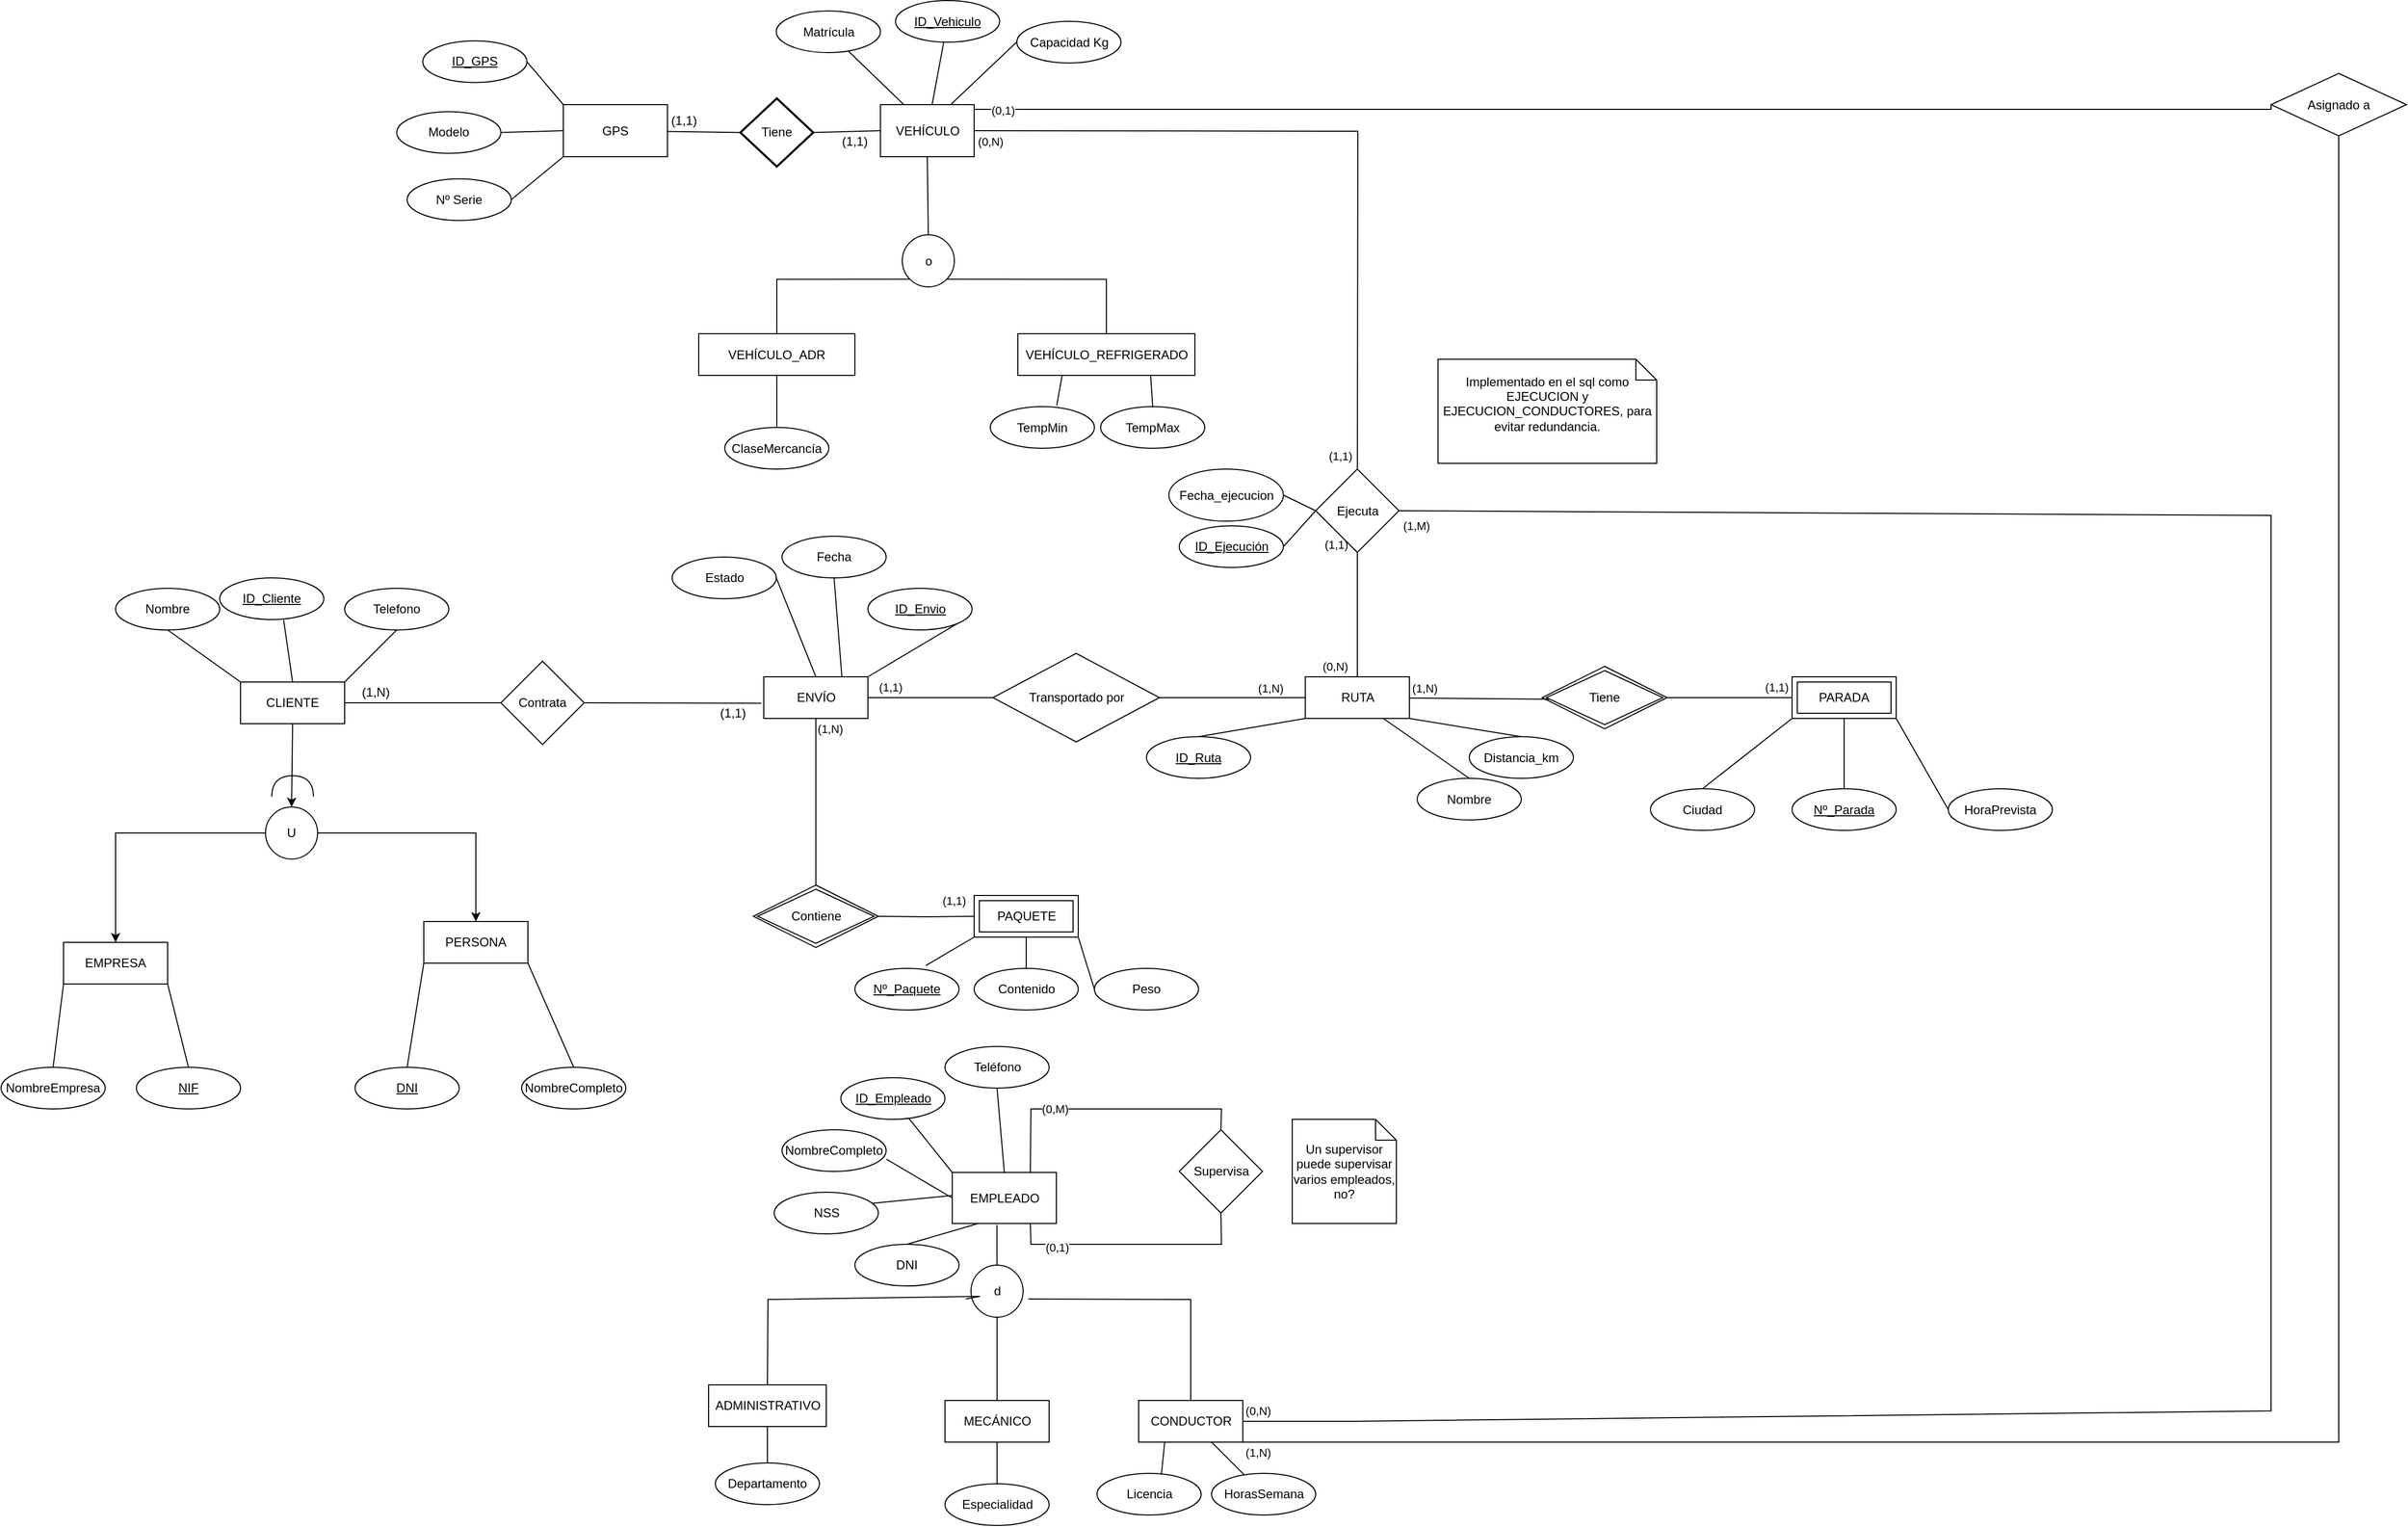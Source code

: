 <mxfile version="28.2.5">
  <diagram name="Página-1" id="obVIaqs9R7aM378cHn1Q">
    <mxGraphModel dx="1601" dy="669" grid="1" gridSize="10" guides="1" tooltips="1" connect="1" arrows="1" fold="1" page="1" pageScale="1" pageWidth="827" pageHeight="1169" math="0" shadow="0">
      <root>
        <mxCell id="0" />
        <mxCell id="1" parent="0" />
        <mxCell id="zIM46qZPRsjTmHNu7E-v-105" style="edgeStyle=none;rounded=0;orthogonalLoop=1;jettySize=auto;html=1;exitX=0.5;exitY=1;exitDx=0;exitDy=0;entryX=0.5;entryY=0;entryDx=0;entryDy=0;endArrow=none;endFill=0;" parent="1" source="zIM46qZPRsjTmHNu7E-v-15" target="zIM46qZPRsjTmHNu7E-v-39" edge="1">
          <mxGeometry relative="1" as="geometry">
            <mxPoint x="1274.645" y="1840.858" as="targetPoint" />
          </mxGeometry>
        </mxCell>
        <mxCell id="zIM46qZPRsjTmHNu7E-v-107" style="edgeStyle=none;rounded=0;orthogonalLoop=1;jettySize=auto;html=1;exitX=1;exitY=1;exitDx=0;exitDy=0;entryX=0;entryY=0.5;entryDx=0;entryDy=0;endArrow=none;endFill=0;" parent="1" source="zIM46qZPRsjTmHNu7E-v-15" target="zIM46qZPRsjTmHNu7E-v-38" edge="1">
          <mxGeometry relative="1" as="geometry">
            <mxPoint x="1280" y="1785" as="targetPoint" />
          </mxGeometry>
        </mxCell>
        <mxCell id="zIM46qZPRsjTmHNu7E-v-15" value="PAQUETE" style="shape=ext;margin=3;double=1;whiteSpace=wrap;html=1;align=center;labelBackgroundColor=none;" parent="1" vertex="1">
          <mxGeometry x="1004.5" y="1695" width="100" height="40" as="geometry" />
        </mxCell>
        <mxCell id="zIM46qZPRsjTmHNu7E-v-17" value="&lt;u&gt;ID_Envio&lt;/u&gt;" style="ellipse;whiteSpace=wrap;html=1;align=center;labelBackgroundColor=none;" parent="1" vertex="1">
          <mxGeometry x="902.5" y="1400" width="100" height="40" as="geometry" />
        </mxCell>
        <mxCell id="zIM46qZPRsjTmHNu7E-v-18" value="Fecha" style="ellipse;whiteSpace=wrap;html=1;align=center;labelBackgroundColor=none;" parent="1" vertex="1">
          <mxGeometry x="820" y="1350" width="100" height="40" as="geometry" />
        </mxCell>
        <mxCell id="zIM46qZPRsjTmHNu7E-v-19" value="Estado" style="ellipse;whiteSpace=wrap;html=1;align=center;labelBackgroundColor=none;" parent="1" vertex="1">
          <mxGeometry x="714.5" y="1370" width="100" height="40" as="geometry" />
        </mxCell>
        <mxCell id="zIM46qZPRsjTmHNu7E-v-22" value="Telefono" style="ellipse;whiteSpace=wrap;html=1;align=center;labelBackgroundColor=none;" parent="1" vertex="1">
          <mxGeometry x="400" y="1400" width="100" height="40" as="geometry" />
        </mxCell>
        <mxCell id="zIM46qZPRsjTmHNu7E-v-23" value="Nombre" style="ellipse;whiteSpace=wrap;html=1;align=center;labelBackgroundColor=none;" parent="1" vertex="1">
          <mxGeometry x="180" y="1400" width="100" height="40" as="geometry" />
        </mxCell>
        <mxCell id="zIM46qZPRsjTmHNu7E-v-24" value="&lt;u&gt;ID_Cliente&lt;/u&gt;" style="ellipse;whiteSpace=wrap;html=1;align=center;labelBackgroundColor=none;" parent="1" vertex="1">
          <mxGeometry x="280" y="1390" width="100" height="40" as="geometry" />
        </mxCell>
        <mxCell id="zIM46qZPRsjTmHNu7E-v-102" style="edgeStyle=none;rounded=0;orthogonalLoop=1;jettySize=auto;html=1;exitX=0;exitY=0;exitDx=0;exitDy=0;entryX=0.5;entryY=1;entryDx=0;entryDy=0;endArrow=none;endFill=0;" parent="1" source="zIM46qZPRsjTmHNu7E-v-25" target="zIM46qZPRsjTmHNu7E-v-23" edge="1">
          <mxGeometry relative="1" as="geometry" />
        </mxCell>
        <mxCell id="zIM46qZPRsjTmHNu7E-v-103" style="edgeStyle=none;rounded=0;orthogonalLoop=1;jettySize=auto;html=1;exitX=1;exitY=0;exitDx=0;exitDy=0;endArrow=none;endFill=0;entryX=0.5;entryY=1;entryDx=0;entryDy=0;" parent="1" source="zIM46qZPRsjTmHNu7E-v-25" target="zIM46qZPRsjTmHNu7E-v-22" edge="1">
          <mxGeometry relative="1" as="geometry">
            <mxPoint x="580" y="1440" as="targetPoint" />
          </mxGeometry>
        </mxCell>
        <mxCell id="zIM46qZPRsjTmHNu7E-v-154" style="edgeStyle=none;rounded=0;orthogonalLoop=1;jettySize=auto;html=1;exitX=0.5;exitY=1;exitDx=0;exitDy=0;entryX=0.5;entryY=0;entryDx=0;entryDy=0;" parent="1" source="zIM46qZPRsjTmHNu7E-v-25" target="zIM46qZPRsjTmHNu7E-v-152" edge="1">
          <mxGeometry relative="1" as="geometry" />
        </mxCell>
        <mxCell id="65QmvwVyFLrzTzqAWC3V-29" style="edgeStyle=none;rounded=0;orthogonalLoop=1;jettySize=auto;html=1;exitX=1;exitY=0.5;exitDx=0;exitDy=0;endArrow=none;endFill=0;" parent="1" source="zIM46qZPRsjTmHNu7E-v-25" target="65QmvwVyFLrzTzqAWC3V-28" edge="1">
          <mxGeometry relative="1" as="geometry" />
        </mxCell>
        <mxCell id="zIM46qZPRsjTmHNu7E-v-25" value="CLIENTE" style="whiteSpace=wrap;html=1;align=center;labelBackgroundColor=none;" parent="1" vertex="1">
          <mxGeometry x="300" y="1490" width="100" height="40" as="geometry" />
        </mxCell>
        <mxCell id="zIM46qZPRsjTmHNu7E-v-26" value="&lt;u&gt;Nº_Paquete&lt;/u&gt;" style="ellipse;whiteSpace=wrap;html=1;align=center;labelBackgroundColor=none;" parent="1" vertex="1">
          <mxGeometry x="890" y="1765" width="100" height="40" as="geometry" />
        </mxCell>
        <mxCell id="zIM46qZPRsjTmHNu7E-v-128" style="edgeStyle=none;rounded=0;orthogonalLoop=1;jettySize=auto;html=1;exitX=1;exitY=1;exitDx=0;exitDy=0;endArrow=none;endFill=0;entryX=0.5;entryY=0;entryDx=0;entryDy=0;" parent="1" source="zIM46qZPRsjTmHNu7E-v-27" target="zIM46qZPRsjTmHNu7E-v-33" edge="1">
          <mxGeometry relative="1" as="geometry" />
        </mxCell>
        <mxCell id="zIM46qZPRsjTmHNu7E-v-129" style="edgeStyle=none;rounded=0;orthogonalLoop=1;jettySize=auto;html=1;exitX=0;exitY=1;exitDx=0;exitDy=0;entryX=0.5;entryY=0;entryDx=0;entryDy=0;endArrow=none;endFill=0;" parent="1" source="zIM46qZPRsjTmHNu7E-v-27" target="zIM46qZPRsjTmHNu7E-v-34" edge="1">
          <mxGeometry relative="1" as="geometry" />
        </mxCell>
        <mxCell id="zIM46qZPRsjTmHNu7E-v-27" value="EMPRESA" style="whiteSpace=wrap;html=1;align=center;labelBackgroundColor=none;" parent="1" vertex="1">
          <mxGeometry x="130" y="1740" width="100" height="40" as="geometry" />
        </mxCell>
        <mxCell id="zIM46qZPRsjTmHNu7E-v-130" style="edgeStyle=none;rounded=0;orthogonalLoop=1;jettySize=auto;html=1;exitX=0;exitY=1;exitDx=0;exitDy=0;entryX=0.5;entryY=0;entryDx=0;entryDy=0;endArrow=none;endFill=0;" parent="1" source="zIM46qZPRsjTmHNu7E-v-28" target="zIM46qZPRsjTmHNu7E-v-36" edge="1">
          <mxGeometry relative="1" as="geometry" />
        </mxCell>
        <mxCell id="zIM46qZPRsjTmHNu7E-v-131" style="edgeStyle=none;rounded=0;orthogonalLoop=1;jettySize=auto;html=1;exitX=1;exitY=1;exitDx=0;exitDy=0;entryX=0.5;entryY=0;entryDx=0;entryDy=0;endArrow=none;endFill=0;" parent="1" source="zIM46qZPRsjTmHNu7E-v-28" target="zIM46qZPRsjTmHNu7E-v-35" edge="1">
          <mxGeometry relative="1" as="geometry" />
        </mxCell>
        <mxCell id="zIM46qZPRsjTmHNu7E-v-28" value="PERSONA" style="whiteSpace=wrap;html=1;align=center;labelBackgroundColor=none;" parent="1" vertex="1">
          <mxGeometry x="476" y="1720" width="100" height="40" as="geometry" />
        </mxCell>
        <mxCell id="zIM46qZPRsjTmHNu7E-v-33" value="&lt;u&gt;NIF&lt;/u&gt;" style="ellipse;whiteSpace=wrap;html=1;align=center;labelBackgroundColor=none;" parent="1" vertex="1">
          <mxGeometry x="200" y="1860" width="100" height="40" as="geometry" />
        </mxCell>
        <mxCell id="zIM46qZPRsjTmHNu7E-v-34" value="NombreEmpresa" style="ellipse;whiteSpace=wrap;html=1;align=center;labelBackgroundColor=none;" parent="1" vertex="1">
          <mxGeometry x="70" y="1860" width="100" height="40" as="geometry" />
        </mxCell>
        <mxCell id="zIM46qZPRsjTmHNu7E-v-35" value="NombreCompleto" style="ellipse;whiteSpace=wrap;html=1;align=center;labelBackgroundColor=none;" parent="1" vertex="1">
          <mxGeometry x="570" y="1860" width="100" height="40" as="geometry" />
        </mxCell>
        <mxCell id="zIM46qZPRsjTmHNu7E-v-36" value="&lt;u&gt;DNI&lt;/u&gt;" style="ellipse;whiteSpace=wrap;html=1;align=center;labelBackgroundColor=none;" parent="1" vertex="1">
          <mxGeometry x="410" y="1860" width="100" height="40" as="geometry" />
        </mxCell>
        <mxCell id="zIM46qZPRsjTmHNu7E-v-38" value="Peso" style="ellipse;whiteSpace=wrap;html=1;align=center;labelBackgroundColor=none;" parent="1" vertex="1">
          <mxGeometry x="1120" y="1765" width="100" height="40" as="geometry" />
        </mxCell>
        <mxCell id="zIM46qZPRsjTmHNu7E-v-39" value="Contenido" style="ellipse;whiteSpace=wrap;html=1;align=center;labelBackgroundColor=none;" parent="1" vertex="1">
          <mxGeometry x="1004.5" y="1765" width="100" height="40" as="geometry" />
        </mxCell>
        <mxCell id="zIM46qZPRsjTmHNu7E-v-125" style="edgeStyle=none;rounded=0;orthogonalLoop=1;jettySize=auto;html=1;exitX=0;exitY=1;exitDx=0;exitDy=0;entryX=0.5;entryY=0;entryDx=0;entryDy=0;endArrow=none;endFill=0;" parent="1" source="zIM46qZPRsjTmHNu7E-v-40" target="zIM46qZPRsjTmHNu7E-v-41" edge="1">
          <mxGeometry relative="1" as="geometry" />
        </mxCell>
        <mxCell id="zIM46qZPRsjTmHNu7E-v-126" style="edgeStyle=none;rounded=0;orthogonalLoop=1;jettySize=auto;html=1;exitX=0.75;exitY=1;exitDx=0;exitDy=0;entryX=0.5;entryY=0;entryDx=0;entryDy=0;endArrow=none;endFill=0;" parent="1" source="zIM46qZPRsjTmHNu7E-v-40" target="zIM46qZPRsjTmHNu7E-v-43" edge="1">
          <mxGeometry relative="1" as="geometry" />
        </mxCell>
        <mxCell id="zIM46qZPRsjTmHNu7E-v-127" style="edgeStyle=none;rounded=0;orthogonalLoop=1;jettySize=auto;html=1;exitX=1;exitY=1;exitDx=0;exitDy=0;entryX=0.5;entryY=0;entryDx=0;entryDy=0;endArrow=none;endFill=0;" parent="1" source="zIM46qZPRsjTmHNu7E-v-40" target="zIM46qZPRsjTmHNu7E-v-44" edge="1">
          <mxGeometry relative="1" as="geometry" />
        </mxCell>
        <mxCell id="zIM46qZPRsjTmHNu7E-v-40" value="RUTA" style="whiteSpace=wrap;html=1;align=center;labelBackgroundColor=none;" parent="1" vertex="1">
          <mxGeometry x="1322.5" y="1485" width="100" height="40" as="geometry" />
        </mxCell>
        <mxCell id="zIM46qZPRsjTmHNu7E-v-41" value="ID_Ruta" style="ellipse;whiteSpace=wrap;html=1;align=center;fontStyle=4;labelBackgroundColor=none;" parent="1" vertex="1">
          <mxGeometry x="1170" y="1542.5" width="100" height="40" as="geometry" />
        </mxCell>
        <mxCell id="zIM46qZPRsjTmHNu7E-v-43" value="Nombre" style="ellipse;whiteSpace=wrap;html=1;align=center;labelBackgroundColor=none;" parent="1" vertex="1">
          <mxGeometry x="1430" y="1582.5" width="100" height="40" as="geometry" />
        </mxCell>
        <mxCell id="zIM46qZPRsjTmHNu7E-v-44" value="Distancia_km" style="ellipse;whiteSpace=wrap;html=1;align=center;labelBackgroundColor=none;" parent="1" vertex="1">
          <mxGeometry x="1480" y="1542.5" width="100" height="40" as="geometry" />
        </mxCell>
        <mxCell id="zIM46qZPRsjTmHNu7E-v-122" style="edgeStyle=none;rounded=0;orthogonalLoop=1;jettySize=auto;html=1;exitX=0;exitY=1;exitDx=0;exitDy=0;entryX=0.5;entryY=0;entryDx=0;entryDy=0;endArrow=none;endFill=0;" parent="1" source="zIM46qZPRsjTmHNu7E-v-49" target="zIM46qZPRsjTmHNu7E-v-50" edge="1">
          <mxGeometry relative="1" as="geometry" />
        </mxCell>
        <mxCell id="zIM46qZPRsjTmHNu7E-v-123" style="edgeStyle=none;rounded=0;orthogonalLoop=1;jettySize=auto;html=1;endArrow=none;endFill=0;entryX=0.5;entryY=0;entryDx=0;entryDy=0;" parent="1" source="zIM46qZPRsjTmHNu7E-v-49" target="zIM46qZPRsjTmHNu7E-v-52" edge="1">
          <mxGeometry relative="1" as="geometry">
            <mxPoint x="1650" y="1622.5" as="targetPoint" />
          </mxGeometry>
        </mxCell>
        <mxCell id="zIM46qZPRsjTmHNu7E-v-124" style="edgeStyle=none;rounded=0;orthogonalLoop=1;jettySize=auto;html=1;exitX=1;exitY=1;exitDx=0;exitDy=0;entryX=0;entryY=0.5;entryDx=0;entryDy=0;endArrow=none;endFill=0;" parent="1" source="zIM46qZPRsjTmHNu7E-v-49" target="zIM46qZPRsjTmHNu7E-v-51" edge="1">
          <mxGeometry relative="1" as="geometry">
            <mxPoint x="2150" y="2272.5" as="targetPoint" />
          </mxGeometry>
        </mxCell>
        <mxCell id="zIM46qZPRsjTmHNu7E-v-49" value="PARADA" style="shape=ext;margin=3;double=1;whiteSpace=wrap;html=1;align=center;labelBackgroundColor=none;" parent="1" vertex="1">
          <mxGeometry x="1790" y="1485" width="100" height="40" as="geometry" />
        </mxCell>
        <mxCell id="zIM46qZPRsjTmHNu7E-v-50" value="Ciudad" style="ellipse;whiteSpace=wrap;html=1;align=center;labelBackgroundColor=none;" parent="1" vertex="1">
          <mxGeometry x="1654" y="1592.5" width="100" height="40" as="geometry" />
        </mxCell>
        <mxCell id="zIM46qZPRsjTmHNu7E-v-51" value="HoraPrevista" style="ellipse;whiteSpace=wrap;html=1;align=center;labelBackgroundColor=none;" parent="1" vertex="1">
          <mxGeometry x="1940" y="1592.5" width="100" height="40" as="geometry" />
        </mxCell>
        <mxCell id="zIM46qZPRsjTmHNu7E-v-52" value="&lt;u&gt;Nº_Parada&lt;/u&gt;" style="ellipse;whiteSpace=wrap;html=1;align=center;labelBackgroundColor=none;" parent="1" vertex="1">
          <mxGeometry x="1790" y="1592.5" width="100" height="40" as="geometry" />
        </mxCell>
        <mxCell id="zIM46qZPRsjTmHNu7E-v-88" style="edgeStyle=none;shape=wire;rounded=0;orthogonalLoop=1;jettySize=auto;html=1;exitX=0.25;exitY=0;exitDx=0;exitDy=0;dashed=1;endArrow=none;endFill=0;" parent="1" source="zIM46qZPRsjTmHNu7E-v-57" target="zIM46qZPRsjTmHNu7E-v-59" edge="1">
          <mxGeometry relative="1" as="geometry" />
        </mxCell>
        <mxCell id="zIM46qZPRsjTmHNu7E-v-89" style="edgeStyle=none;rounded=0;orthogonalLoop=1;jettySize=auto;html=1;endArrow=none;endFill=0;" parent="1" source="zIM46qZPRsjTmHNu7E-v-57" target="zIM46qZPRsjTmHNu7E-v-58" edge="1">
          <mxGeometry relative="1" as="geometry" />
        </mxCell>
        <mxCell id="zIM46qZPRsjTmHNu7E-v-90" style="edgeStyle=none;rounded=0;orthogonalLoop=1;jettySize=auto;html=1;exitX=0.75;exitY=0;exitDx=0;exitDy=0;entryX=0;entryY=0;entryDx=0;entryDy=0;endArrow=none;endFill=0;" parent="1" source="zIM46qZPRsjTmHNu7E-v-57" target="zIM46qZPRsjTmHNu7E-v-60" edge="1">
          <mxGeometry relative="1" as="geometry" />
        </mxCell>
        <mxCell id="zIM46qZPRsjTmHNu7E-v-142" style="edgeStyle=none;rounded=0;orthogonalLoop=1;jettySize=auto;html=1;exitX=0.5;exitY=1;exitDx=0;exitDy=0;entryX=0.5;entryY=0;entryDx=0;entryDy=0;endArrow=none;endFill=0;" parent="1" source="zIM46qZPRsjTmHNu7E-v-57" target="zIM46qZPRsjTmHNu7E-v-140" edge="1">
          <mxGeometry relative="1" as="geometry" />
        </mxCell>
        <mxCell id="65QmvwVyFLrzTzqAWC3V-20" style="edgeStyle=none;rounded=0;orthogonalLoop=1;jettySize=auto;html=1;exitX=1;exitY=0.5;exitDx=0;exitDy=0;endArrow=none;endFill=0;" parent="1" source="zIM46qZPRsjTmHNu7E-v-57" target="65QmvwVyFLrzTzqAWC3V-18" edge="1">
          <mxGeometry relative="1" as="geometry">
            <Array as="points">
              <mxPoint x="1373" y="961" />
            </Array>
          </mxGeometry>
        </mxCell>
        <mxCell id="65QmvwVyFLrzTzqAWC3V-40" value="(0,N)" style="edgeLabel;html=1;align=center;verticalAlign=middle;resizable=0;points=[];" parent="65QmvwVyFLrzTzqAWC3V-20" connectable="0" vertex="1">
          <mxGeometry x="-0.921" y="-2" relative="1" as="geometry">
            <mxPoint x="-12" y="8" as="offset" />
          </mxGeometry>
        </mxCell>
        <mxCell id="zIM46qZPRsjTmHNu7E-v-187" style="edgeStyle=orthogonalEdgeStyle;rounded=0;orthogonalLoop=1;jettySize=auto;html=1;exitX=1;exitY=0;exitDx=0;exitDy=0;endArrow=none;endFill=0;entryX=0;entryY=0.5;entryDx=0;entryDy=0;" parent="1" source="zIM46qZPRsjTmHNu7E-v-57" target="zIM46qZPRsjTmHNu7E-v-185" edge="1">
          <mxGeometry relative="1" as="geometry">
            <Array as="points">
              <mxPoint x="1005" y="940" />
              <mxPoint x="2250" y="940" />
            </Array>
            <mxPoint x="2170" y="950" as="targetPoint" />
          </mxGeometry>
        </mxCell>
        <mxCell id="KEvyHmb3bW_60ThpbIGu-2" value="(0,1)" style="edgeLabel;html=1;align=center;verticalAlign=middle;resizable=0;points=[];" parent="zIM46qZPRsjTmHNu7E-v-187" vertex="1" connectable="0">
          <mxGeometry x="-0.95" y="-1" relative="1" as="geometry">
            <mxPoint as="offset" />
          </mxGeometry>
        </mxCell>
        <mxCell id="zIM46qZPRsjTmHNu7E-v-57" value="VEHÍCULO" style="whiteSpace=wrap;html=1;align=center;labelBackgroundColor=none;" parent="1" vertex="1">
          <mxGeometry x="914.5" y="935.5" width="90" height="50" as="geometry" />
        </mxCell>
        <mxCell id="zIM46qZPRsjTmHNu7E-v-58" value="ID_Vehiculo" style="ellipse;whiteSpace=wrap;html=1;align=center;fontStyle=4;labelBackgroundColor=none;" parent="1" vertex="1">
          <mxGeometry x="929" y="835.5" width="100" height="40" as="geometry" />
        </mxCell>
        <mxCell id="zIM46qZPRsjTmHNu7E-v-59" value="Matrícula" style="ellipse;whiteSpace=wrap;html=1;align=center;labelBackgroundColor=none;" parent="1" vertex="1">
          <mxGeometry x="814.5" y="845.5" width="100" height="40" as="geometry" />
        </mxCell>
        <mxCell id="zIM46qZPRsjTmHNu7E-v-60" value="Capacidad Kg" style="ellipse;whiteSpace=wrap;html=1;align=center;labelBackgroundColor=none;" parent="1" vertex="1">
          <mxGeometry x="1045.5" y="855.5" width="100" height="40" as="geometry" />
        </mxCell>
        <mxCell id="zIM46qZPRsjTmHNu7E-v-92" style="edgeStyle=none;rounded=0;orthogonalLoop=1;jettySize=auto;html=1;exitX=0.75;exitY=1;exitDx=0;exitDy=0;entryX=0.5;entryY=0;entryDx=0;entryDy=0;endArrow=none;endFill=0;" parent="1" source="zIM46qZPRsjTmHNu7E-v-61" target="zIM46qZPRsjTmHNu7E-v-62" edge="1">
          <mxGeometry relative="1" as="geometry" />
        </mxCell>
        <mxCell id="zIM46qZPRsjTmHNu7E-v-61" value="VEHÍCULO_REFRIGERADO" style="whiteSpace=wrap;html=1;align=center;labelBackgroundColor=none;" parent="1" vertex="1">
          <mxGeometry x="1046.5" y="1155.5" width="170" height="40" as="geometry" />
        </mxCell>
        <mxCell id="zIM46qZPRsjTmHNu7E-v-62" value="TempMax" style="ellipse;whiteSpace=wrap;html=1;align=center;labelBackgroundColor=none;" parent="1" vertex="1">
          <mxGeometry x="1126" y="1225.5" width="100" height="40" as="geometry" />
        </mxCell>
        <mxCell id="zIM46qZPRsjTmHNu7E-v-63" value="TempMin" style="ellipse;whiteSpace=wrap;html=1;align=center;labelBackgroundColor=none;" parent="1" vertex="1">
          <mxGeometry x="1020" y="1225.5" width="100" height="40" as="geometry" />
        </mxCell>
        <mxCell id="zIM46qZPRsjTmHNu7E-v-93" style="edgeStyle=none;rounded=0;orthogonalLoop=1;jettySize=auto;html=1;exitX=0.5;exitY=1;exitDx=0;exitDy=0;entryX=0.5;entryY=0;entryDx=0;entryDy=0;endArrow=none;endFill=0;" parent="1" source="zIM46qZPRsjTmHNu7E-v-64" target="zIM46qZPRsjTmHNu7E-v-65" edge="1">
          <mxGeometry relative="1" as="geometry" />
        </mxCell>
        <mxCell id="zIM46qZPRsjTmHNu7E-v-64" value="&lt;div&gt;VEHÍCULO_ADR&lt;/div&gt;" style="whiteSpace=wrap;html=1;align=center;labelBackgroundColor=none;" parent="1" vertex="1">
          <mxGeometry x="740" y="1155.5" width="150" height="40" as="geometry" />
        </mxCell>
        <mxCell id="zIM46qZPRsjTmHNu7E-v-65" value="ClaseMercancía" style="ellipse;whiteSpace=wrap;html=1;align=center;labelBackgroundColor=none;" parent="1" vertex="1">
          <mxGeometry x="765" y="1245.5" width="100" height="40" as="geometry" />
        </mxCell>
        <mxCell id="zIM46qZPRsjTmHNu7E-v-111" style="edgeStyle=none;rounded=0;orthogonalLoop=1;jettySize=auto;html=1;exitX=0;exitY=0;exitDx=0;exitDy=0;endArrow=none;endFill=0;" parent="1" source="zIM46qZPRsjTmHNu7E-v-66" target="zIM46qZPRsjTmHNu7E-v-67" edge="1">
          <mxGeometry relative="1" as="geometry" />
        </mxCell>
        <mxCell id="zIM46qZPRsjTmHNu7E-v-115" style="edgeStyle=none;rounded=0;orthogonalLoop=1;jettySize=auto;html=1;exitX=1;exitY=0.25;exitDx=0;exitDy=0;entryX=0;entryY=0.5;entryDx=0;entryDy=0;endArrow=none;endFill=0;" parent="1" source="zIM46qZPRsjTmHNu7E-v-66" target="zIM46qZPRsjTmHNu7E-v-83" edge="1">
          <mxGeometry relative="1" as="geometry" />
        </mxCell>
        <mxCell id="65QmvwVyFLrzTzqAWC3V-9" value="" style="edgeStyle=orthogonalEdgeStyle;rounded=0;orthogonalLoop=1;jettySize=auto;html=1;exitX=0.429;exitY=1.028;exitDx=0;exitDy=0;exitPerimeter=0;" parent="1" source="zIM46qZPRsjTmHNu7E-v-66" target="65QmvwVyFLrzTzqAWC3V-7" edge="1">
          <mxGeometry relative="1" as="geometry" />
        </mxCell>
        <mxCell id="zIM46qZPRsjTmHNu7E-v-66" value="EMPLEADO" style="whiteSpace=wrap;html=1;align=center;labelBackgroundColor=none;" parent="1" vertex="1">
          <mxGeometry x="983.5" y="1961" width="100" height="49" as="geometry" />
        </mxCell>
        <mxCell id="zIM46qZPRsjTmHNu7E-v-67" value="&lt;u&gt;ID_Empleado&lt;/u&gt;" style="ellipse;whiteSpace=wrap;html=1;align=center;labelBackgroundColor=none;" parent="1" vertex="1">
          <mxGeometry x="876.5" y="1870" width="100" height="40" as="geometry" />
        </mxCell>
        <mxCell id="zIM46qZPRsjTmHNu7E-v-68" value="NombreCompleto" style="ellipse;whiteSpace=wrap;html=1;align=center;labelBackgroundColor=none;" parent="1" vertex="1">
          <mxGeometry x="820" y="1920" width="100" height="40" as="geometry" />
        </mxCell>
        <mxCell id="65QmvwVyFLrzTzqAWC3V-12" value="" style="edgeStyle=none;rounded=0;orthogonalLoop=1;jettySize=auto;html=1;endArrow=none;endFill=0;" parent="1" source="zIM46qZPRsjTmHNu7E-v-69" target="zIM46qZPRsjTmHNu7E-v-134" edge="1">
          <mxGeometry relative="1" as="geometry" />
        </mxCell>
        <mxCell id="zIM46qZPRsjTmHNu7E-v-69" value="CONDUCTOR" style="whiteSpace=wrap;html=1;align=center;labelBackgroundColor=none;" parent="1" vertex="1">
          <mxGeometry x="1162.5" y="2180" width="100" height="40" as="geometry" />
        </mxCell>
        <mxCell id="zIM46qZPRsjTmHNu7E-v-70" value="Licencia" style="ellipse;whiteSpace=wrap;html=1;align=center;labelBackgroundColor=none;" parent="1" vertex="1">
          <mxGeometry x="1122.5" y="2250" width="100" height="40" as="geometry" />
        </mxCell>
        <mxCell id="zIM46qZPRsjTmHNu7E-v-71" value="MECÁNICO" style="whiteSpace=wrap;html=1;align=center;labelBackgroundColor=none;" parent="1" vertex="1">
          <mxGeometry x="976.5" y="2180" width="100" height="40" as="geometry" />
        </mxCell>
        <mxCell id="zIM46qZPRsjTmHNu7E-v-72" value="Especialidad" style="ellipse;whiteSpace=wrap;html=1;align=center;labelBackgroundColor=none;" parent="1" vertex="1">
          <mxGeometry x="976.5" y="2260" width="100" height="40" as="geometry" />
        </mxCell>
        <mxCell id="zIM46qZPRsjTmHNu7E-v-110" style="edgeStyle=none;rounded=0;orthogonalLoop=1;jettySize=auto;html=1;exitX=0.5;exitY=1;exitDx=0;exitDy=0;entryX=0.5;entryY=0;entryDx=0;entryDy=0;endArrow=none;endFill=0;" parent="1" source="zIM46qZPRsjTmHNu7E-v-73" target="zIM46qZPRsjTmHNu7E-v-74" edge="1">
          <mxGeometry relative="1" as="geometry" />
        </mxCell>
        <mxCell id="zIM46qZPRsjTmHNu7E-v-73" value="ADMINISTRATIVO" style="whiteSpace=wrap;html=1;align=center;labelBackgroundColor=none;" parent="1" vertex="1">
          <mxGeometry x="749.5" y="2165" width="113" height="40" as="geometry" />
        </mxCell>
        <mxCell id="zIM46qZPRsjTmHNu7E-v-74" value="Departamento" style="ellipse;whiteSpace=wrap;html=1;align=center;labelBackgroundColor=none;" parent="1" vertex="1">
          <mxGeometry x="756" y="2240" width="100" height="40" as="geometry" />
        </mxCell>
        <mxCell id="zIM46qZPRsjTmHNu7E-v-80" value="DNI" style="ellipse;whiteSpace=wrap;html=1;align=center;labelBackgroundColor=none;" parent="1" vertex="1">
          <mxGeometry x="890" y="2030" width="100" height="40" as="geometry" />
        </mxCell>
        <mxCell id="zIM46qZPRsjTmHNu7E-v-81" value="Teléfono" style="ellipse;whiteSpace=wrap;html=1;align=center;labelBackgroundColor=none;" parent="1" vertex="1">
          <mxGeometry x="976.5" y="1840" width="100" height="40" as="geometry" />
        </mxCell>
        <mxCell id="zIM46qZPRsjTmHNu7E-v-83" value="NSS" style="ellipse;whiteSpace=wrap;html=1;align=center;labelBackgroundColor=none;" parent="1" vertex="1">
          <mxGeometry x="812.5" y="1980" width="100" height="40" as="geometry" />
        </mxCell>
        <mxCell id="zIM46qZPRsjTmHNu7E-v-91" style="edgeStyle=none;rounded=0;orthogonalLoop=1;jettySize=auto;html=1;exitX=0.25;exitY=1;exitDx=0;exitDy=0;entryX=0.639;entryY=-0.031;entryDx=0;entryDy=0;entryPerimeter=0;endArrow=none;endFill=0;" parent="1" source="zIM46qZPRsjTmHNu7E-v-61" target="zIM46qZPRsjTmHNu7E-v-63" edge="1">
          <mxGeometry relative="1" as="geometry" />
        </mxCell>
        <mxCell id="zIM46qZPRsjTmHNu7E-v-98" style="edgeStyle=none;rounded=0;orthogonalLoop=1;jettySize=auto;html=1;exitX=1;exitY=0;exitDx=0;exitDy=0;entryX=1;entryY=1;entryDx=0;entryDy=0;endArrow=none;endFill=0;" parent="1" source="zIM46qZPRsjTmHNu7E-v-96" target="zIM46qZPRsjTmHNu7E-v-17" edge="1">
          <mxGeometry relative="1" as="geometry" />
        </mxCell>
        <mxCell id="zIM46qZPRsjTmHNu7E-v-99" style="edgeStyle=none;rounded=0;orthogonalLoop=1;jettySize=auto;html=1;exitX=0.75;exitY=0;exitDx=0;exitDy=0;entryX=0.5;entryY=1;entryDx=0;entryDy=0;endArrow=none;endFill=0;" parent="1" source="zIM46qZPRsjTmHNu7E-v-96" target="zIM46qZPRsjTmHNu7E-v-18" edge="1">
          <mxGeometry relative="1" as="geometry">
            <mxPoint x="752.5" y="1522.5" as="targetPoint" />
          </mxGeometry>
        </mxCell>
        <mxCell id="g0_pJcZllksjb82MzW6W-2" style="rounded=0;orthogonalLoop=1;jettySize=auto;html=1;exitX=0.5;exitY=1;exitDx=0;exitDy=0;entryX=0.5;entryY=0;entryDx=0;entryDy=0;endArrow=none;endFill=0;" parent="1" source="zIM46qZPRsjTmHNu7E-v-96" edge="1">
          <mxGeometry relative="1" as="geometry">
            <Array as="points" />
            <mxPoint x="852.5" y="1685" as="targetPoint" />
          </mxGeometry>
        </mxCell>
        <mxCell id="g0_pJcZllksjb82MzW6W-7" value="(1,N)" style="edgeLabel;html=1;align=center;verticalAlign=middle;resizable=0;points=[];" parent="g0_pJcZllksjb82MzW6W-2" connectable="0" vertex="1">
          <mxGeometry x="-0.422" relative="1" as="geometry">
            <mxPoint x="13" y="-36" as="offset" />
          </mxGeometry>
        </mxCell>
        <mxCell id="g0_pJcZllksjb82MzW6W-4" style="edgeStyle=orthogonalEdgeStyle;rounded=0;orthogonalLoop=1;jettySize=auto;html=1;entryX=0;entryY=0.5;entryDx=0;entryDy=0;endArrow=none;endFill=0;" parent="1" source="zIM46qZPRsjTmHNu7E-v-96" target="g0_pJcZllksjb82MzW6W-1" edge="1">
          <mxGeometry relative="1" as="geometry" />
        </mxCell>
        <mxCell id="g0_pJcZllksjb82MzW6W-11" value="(1,1)" style="edgeLabel;html=1;align=center;verticalAlign=middle;resizable=0;points=[];" parent="g0_pJcZllksjb82MzW6W-4" connectable="0" vertex="1">
          <mxGeometry x="-0.36" y="2" relative="1" as="geometry">
            <mxPoint x="-17" y="-8" as="offset" />
          </mxGeometry>
        </mxCell>
        <mxCell id="zIM46qZPRsjTmHNu7E-v-96" value="ENVÍO" style="whiteSpace=wrap;html=1;align=center;" parent="1" vertex="1">
          <mxGeometry x="802.5" y="1485" width="100" height="40" as="geometry" />
        </mxCell>
        <mxCell id="zIM46qZPRsjTmHNu7E-v-100" style="edgeStyle=none;rounded=0;orthogonalLoop=1;jettySize=auto;html=1;exitX=0.5;exitY=0;exitDx=0;exitDy=0;entryX=1;entryY=0.5;entryDx=0;entryDy=0;endArrow=none;endFill=0;" parent="1" source="zIM46qZPRsjTmHNu7E-v-96" target="zIM46qZPRsjTmHNu7E-v-19" edge="1">
          <mxGeometry relative="1" as="geometry" />
        </mxCell>
        <mxCell id="zIM46qZPRsjTmHNu7E-v-101" style="edgeStyle=none;rounded=0;orthogonalLoop=1;jettySize=auto;html=1;exitX=0.5;exitY=0;exitDx=0;exitDy=0;entryX=0.614;entryY=1.012;entryDx=0;entryDy=0;entryPerimeter=0;endArrow=none;endFill=0;" parent="1" source="zIM46qZPRsjTmHNu7E-v-25" target="zIM46qZPRsjTmHNu7E-v-24" edge="1">
          <mxGeometry relative="1" as="geometry" />
        </mxCell>
        <mxCell id="zIM46qZPRsjTmHNu7E-v-104" style="edgeStyle=none;rounded=0;orthogonalLoop=1;jettySize=auto;html=1;exitX=0;exitY=1;exitDx=0;exitDy=0;entryX=0.681;entryY=-0.067;entryDx=0;entryDy=0;entryPerimeter=0;endArrow=none;endFill=0;" parent="1" source="zIM46qZPRsjTmHNu7E-v-15" target="zIM46qZPRsjTmHNu7E-v-26" edge="1">
          <mxGeometry relative="1" as="geometry" />
        </mxCell>
        <mxCell id="zIM46qZPRsjTmHNu7E-v-108" style="edgeStyle=none;rounded=0;orthogonalLoop=1;jettySize=auto;html=1;exitX=0.25;exitY=1;exitDx=0;exitDy=0;entryX=0.619;entryY=0.008;entryDx=0;entryDy=0;entryPerimeter=0;endArrow=none;endFill=0;" parent="1" source="zIM46qZPRsjTmHNu7E-v-69" target="zIM46qZPRsjTmHNu7E-v-70" edge="1">
          <mxGeometry relative="1" as="geometry" />
        </mxCell>
        <mxCell id="zIM46qZPRsjTmHNu7E-v-109" style="edgeStyle=none;rounded=0;orthogonalLoop=1;jettySize=auto;html=1;exitX=0.5;exitY=1;exitDx=0;exitDy=0;entryX=0.5;entryY=0;entryDx=0;entryDy=0;endArrow=none;endFill=0;" parent="1" source="zIM46qZPRsjTmHNu7E-v-71" target="zIM46qZPRsjTmHNu7E-v-72" edge="1">
          <mxGeometry relative="1" as="geometry" />
        </mxCell>
        <mxCell id="zIM46qZPRsjTmHNu7E-v-112" style="edgeStyle=none;rounded=0;orthogonalLoop=1;jettySize=auto;html=1;exitX=0;exitY=0.5;exitDx=0;exitDy=0;entryX=1.003;entryY=0.709;entryDx=0;entryDy=0;entryPerimeter=0;endArrow=none;endFill=0;" parent="1" source="zIM46qZPRsjTmHNu7E-v-66" target="zIM46qZPRsjTmHNu7E-v-68" edge="1">
          <mxGeometry relative="1" as="geometry" />
        </mxCell>
        <mxCell id="zIM46qZPRsjTmHNu7E-v-113" style="edgeStyle=none;rounded=0;orthogonalLoop=1;jettySize=auto;html=1;exitX=0.5;exitY=0;exitDx=0;exitDy=0;endArrow=none;endFill=0;entryX=0.5;entryY=1;entryDx=0;entryDy=0;" parent="1" source="zIM46qZPRsjTmHNu7E-v-66" target="zIM46qZPRsjTmHNu7E-v-81" edge="1">
          <mxGeometry relative="1" as="geometry">
            <mxPoint x="1026.5" y="1930" as="targetPoint" />
          </mxGeometry>
        </mxCell>
        <mxCell id="zIM46qZPRsjTmHNu7E-v-114" style="edgeStyle=none;rounded=0;orthogonalLoop=1;jettySize=auto;html=1;exitX=0.25;exitY=1;exitDx=0;exitDy=0;entryX=0.5;entryY=0;entryDx=0;entryDy=0;endArrow=none;endFill=0;" parent="1" source="zIM46qZPRsjTmHNu7E-v-66" target="zIM46qZPRsjTmHNu7E-v-80" edge="1">
          <mxGeometry relative="1" as="geometry" />
        </mxCell>
        <mxCell id="zIM46qZPRsjTmHNu7E-v-134" value="HorasSemana" style="ellipse;whiteSpace=wrap;html=1;align=center;" parent="1" vertex="1">
          <mxGeometry x="1232.5" y="2250" width="100" height="40" as="geometry" />
        </mxCell>
        <mxCell id="g0_pJcZllksjb82MzW6W-3" style="edgeStyle=orthogonalEdgeStyle;rounded=0;orthogonalLoop=1;jettySize=auto;html=1;exitX=1;exitY=0.5;exitDx=0;exitDy=0;entryX=0;entryY=0.5;entryDx=0;entryDy=0;endArrow=none;endFill=0;" parent="1" target="zIM46qZPRsjTmHNu7E-v-15" edge="1">
          <mxGeometry relative="1" as="geometry">
            <mxPoint x="912.5" y="1715" as="sourcePoint" />
          </mxGeometry>
        </mxCell>
        <mxCell id="g0_pJcZllksjb82MzW6W-8" value="(1,1)" style="edgeLabel;html=1;align=center;verticalAlign=middle;resizable=0;points=[];" parent="g0_pJcZllksjb82MzW6W-3" connectable="0" vertex="1">
          <mxGeometry x="0.033" relative="1" as="geometry">
            <mxPoint x="25" y="-15" as="offset" />
          </mxGeometry>
        </mxCell>
        <mxCell id="g0_pJcZllksjb82MzW6W-13" style="edgeStyle=orthogonalEdgeStyle;rounded=0;orthogonalLoop=1;jettySize=auto;html=1;entryX=0;entryY=0.5;entryDx=0;entryDy=0;endArrow=none;endFill=0;" parent="1" source="zIM46qZPRsjTmHNu7E-v-138" target="zIM46qZPRsjTmHNu7E-v-49" edge="1">
          <mxGeometry relative="1" as="geometry" />
        </mxCell>
        <mxCell id="g0_pJcZllksjb82MzW6W-15" value="(1,1)" style="edgeLabel;html=1;align=center;verticalAlign=middle;resizable=0;points=[];" parent="g0_pJcZllksjb82MzW6W-13" connectable="0" vertex="1">
          <mxGeometry x="0.545" relative="1" as="geometry">
            <mxPoint x="12" y="-10" as="offset" />
          </mxGeometry>
        </mxCell>
        <mxCell id="zIM46qZPRsjTmHNu7E-v-138" value="Tiene" style="shape=rhombus;double=1;perimeter=rhombusPerimeter;whiteSpace=wrap;html=1;align=center;" parent="1" vertex="1">
          <mxGeometry x="1550" y="1475" width="120" height="60" as="geometry" />
        </mxCell>
        <mxCell id="g0_pJcZllksjb82MzW6W-5" style="edgeStyle=orthogonalEdgeStyle;rounded=0;orthogonalLoop=1;jettySize=auto;html=1;entryX=0;entryY=0.5;entryDx=0;entryDy=0;endArrow=none;endFill=0;" parent="1" source="g0_pJcZllksjb82MzW6W-1" target="zIM46qZPRsjTmHNu7E-v-40" edge="1">
          <mxGeometry relative="1" as="geometry" />
        </mxCell>
        <mxCell id="g0_pJcZllksjb82MzW6W-10" value="(1,N)" style="edgeLabel;html=1;align=center;verticalAlign=middle;resizable=0;points=[];" parent="g0_pJcZllksjb82MzW6W-5" connectable="0" vertex="1">
          <mxGeometry x="0.512" y="9" relative="1" as="geometry">
            <mxPoint as="offset" />
          </mxGeometry>
        </mxCell>
        <mxCell id="g0_pJcZllksjb82MzW6W-1" value="Transportado por" style="shape=rhombus;perimeter=rhombusPerimeter;whiteSpace=wrap;html=1;align=center;" parent="1" vertex="1">
          <mxGeometry x="1022.5" y="1462.5" width="160" height="85" as="geometry" />
        </mxCell>
        <mxCell id="65QmvwVyFLrzTzqAWC3V-11" value="" style="edgeStyle=none;rounded=0;orthogonalLoop=1;jettySize=auto;html=1;endArrow=none;endFill=0;" parent="1" source="65QmvwVyFLrzTzqAWC3V-4" target="zIM46qZPRsjTmHNu7E-v-71" edge="1">
          <mxGeometry relative="1" as="geometry" />
        </mxCell>
        <mxCell id="65QmvwVyFLrzTzqAWC3V-4" value="" style="ellipse;whiteSpace=wrap;html=1;" parent="1" vertex="1">
          <mxGeometry x="1001.5" y="2050" width="50" height="50" as="geometry" />
        </mxCell>
        <mxCell id="65QmvwVyFLrzTzqAWC3V-13" style="edgeStyle=none;rounded=0;orthogonalLoop=1;jettySize=auto;html=1;exitX=1;exitY=0.75;exitDx=0;exitDy=0;entryX=0.5;entryY=0;entryDx=0;entryDy=0;endArrow=none;endFill=0;" parent="1" source="65QmvwVyFLrzTzqAWC3V-7" target="zIM46qZPRsjTmHNu7E-v-69" edge="1">
          <mxGeometry relative="1" as="geometry">
            <Array as="points">
              <mxPoint x="1212.5" y="2083" />
            </Array>
          </mxGeometry>
        </mxCell>
        <mxCell id="65QmvwVyFLrzTzqAWC3V-14" style="edgeStyle=none;rounded=0;orthogonalLoop=1;jettySize=auto;html=1;exitX=0;exitY=0.75;exitDx=0;exitDy=0;entryX=0.5;entryY=0;entryDx=0;entryDy=0;endArrow=none;endFill=0;" parent="1" source="65QmvwVyFLrzTzqAWC3V-7" target="zIM46qZPRsjTmHNu7E-v-73" edge="1">
          <mxGeometry relative="1" as="geometry">
            <Array as="points">
              <mxPoint x="1010" y="2080" />
              <mxPoint x="806.5" y="2083" />
            </Array>
          </mxGeometry>
        </mxCell>
        <mxCell id="65QmvwVyFLrzTzqAWC3V-7" value="d" style="text;html=1;align=center;verticalAlign=middle;whiteSpace=wrap;rounded=0;" parent="1" vertex="1">
          <mxGeometry x="996.5" y="2060" width="60" height="30" as="geometry" />
        </mxCell>
        <mxCell id="zIM46qZPRsjTmHNu7E-v-143" style="edgeStyle=orthogonalEdgeStyle;rounded=0;orthogonalLoop=1;jettySize=auto;html=1;exitX=0;exitY=1;exitDx=0;exitDy=0;entryX=0.5;entryY=0;entryDx=0;entryDy=0;endArrow=none;endFill=0;" parent="1" source="zIM46qZPRsjTmHNu7E-v-140" target="zIM46qZPRsjTmHNu7E-v-64" edge="1">
          <mxGeometry relative="1" as="geometry" />
        </mxCell>
        <mxCell id="zIM46qZPRsjTmHNu7E-v-144" style="edgeStyle=orthogonalEdgeStyle;rounded=0;orthogonalLoop=1;jettySize=auto;html=1;exitX=1;exitY=1;exitDx=0;exitDy=0;endArrow=none;endFill=0;entryX=0.5;entryY=0;entryDx=0;entryDy=0;" parent="1" source="zIM46qZPRsjTmHNu7E-v-140" target="zIM46qZPRsjTmHNu7E-v-61" edge="1">
          <mxGeometry relative="1" as="geometry">
            <Array as="points">
              <mxPoint x="1131" y="1103.5" />
            </Array>
          </mxGeometry>
        </mxCell>
        <mxCell id="zIM46qZPRsjTmHNu7E-v-140" value="o" style="ellipse;whiteSpace=wrap;html=1;" parent="1" vertex="1">
          <mxGeometry x="935.5" y="1060.5" width="50" height="50" as="geometry" />
        </mxCell>
        <mxCell id="zIM46qZPRsjTmHNu7E-v-155" style="edgeStyle=orthogonalEdgeStyle;rounded=0;orthogonalLoop=1;jettySize=auto;html=1;exitX=0;exitY=0.5;exitDx=0;exitDy=0;" parent="1" source="zIM46qZPRsjTmHNu7E-v-152" target="zIM46qZPRsjTmHNu7E-v-27" edge="1">
          <mxGeometry relative="1" as="geometry" />
        </mxCell>
        <mxCell id="zIM46qZPRsjTmHNu7E-v-156" style="edgeStyle=orthogonalEdgeStyle;rounded=0;orthogonalLoop=1;jettySize=auto;html=1;exitX=1;exitY=0.5;exitDx=0;exitDy=0;entryX=0.5;entryY=0;entryDx=0;entryDy=0;" parent="1" source="zIM46qZPRsjTmHNu7E-v-152" target="zIM46qZPRsjTmHNu7E-v-28" edge="1">
          <mxGeometry relative="1" as="geometry" />
        </mxCell>
        <mxCell id="g0_pJcZllksjb82MzW6W-12" style="rounded=0;orthogonalLoop=1;jettySize=auto;html=1;entryX=0.056;entryY=0.524;entryDx=0;entryDy=0;entryPerimeter=0;endArrow=none;endFill=0;" parent="1" source="zIM46qZPRsjTmHNu7E-v-40" target="zIM46qZPRsjTmHNu7E-v-138" edge="1">
          <mxGeometry relative="1" as="geometry" />
        </mxCell>
        <mxCell id="g0_pJcZllksjb82MzW6W-14" value="(1,N)" style="edgeLabel;html=1;align=center;verticalAlign=middle;resizable=0;points=[];" parent="g0_pJcZllksjb82MzW6W-12" connectable="0" vertex="1">
          <mxGeometry x="-0.25" y="2" relative="1" as="geometry">
            <mxPoint x="-36" y="-8" as="offset" />
          </mxGeometry>
        </mxCell>
        <mxCell id="zIM46qZPRsjTmHNu7E-v-152" value="U" style="ellipse;whiteSpace=wrap;html=1;" parent="1" vertex="1">
          <mxGeometry x="324" y="1610" width="50" height="50" as="geometry" />
        </mxCell>
        <mxCell id="zIM46qZPRsjTmHNu7E-v-157" value="" style="shape=requiredInterface;html=1;verticalLabelPosition=bottom;sketch=0;direction=north;" parent="1" vertex="1">
          <mxGeometry x="330" y="1580" width="40" height="20" as="geometry" />
        </mxCell>
        <mxCell id="65QmvwVyFLrzTzqAWC3V-21" style="edgeStyle=none;rounded=0;orthogonalLoop=1;jettySize=auto;html=1;exitX=0.5;exitY=1;exitDx=0;exitDy=0;entryX=0.5;entryY=0;entryDx=0;entryDy=0;endArrow=none;endFill=0;" parent="1" source="65QmvwVyFLrzTzqAWC3V-18" target="zIM46qZPRsjTmHNu7E-v-40" edge="1">
          <mxGeometry relative="1" as="geometry" />
        </mxCell>
        <mxCell id="65QmvwVyFLrzTzqAWC3V-45" style="edgeStyle=none;rounded=0;orthogonalLoop=1;jettySize=auto;html=1;exitX=0;exitY=0.5;exitDx=0;exitDy=0;entryX=1;entryY=0.5;entryDx=0;entryDy=0;endArrow=none;endFill=0;" parent="1" source="65QmvwVyFLrzTzqAWC3V-18" target="65QmvwVyFLrzTzqAWC3V-44" edge="1">
          <mxGeometry relative="1" as="geometry" />
        </mxCell>
        <mxCell id="65QmvwVyFLrzTzqAWC3V-46" value="(1,1)" style="edgeLabel;html=1;align=center;verticalAlign=middle;resizable=0;points=[];" parent="65QmvwVyFLrzTzqAWC3V-45" connectable="0" vertex="1">
          <mxGeometry x="-0.047" y="1" relative="1" as="geometry">
            <mxPoint x="35" y="39" as="offset" />
          </mxGeometry>
        </mxCell>
        <mxCell id="zIM46qZPRsjTmHNu7E-v-193" style="edgeStyle=none;rounded=0;orthogonalLoop=1;jettySize=auto;html=1;exitX=0;exitY=0.5;exitDx=0;exitDy=0;entryX=1;entryY=0.5;entryDx=0;entryDy=0;endArrow=none;endFill=0;" parent="1" source="65QmvwVyFLrzTzqAWC3V-18" target="zIM46qZPRsjTmHNu7E-v-191" edge="1">
          <mxGeometry relative="1" as="geometry" />
        </mxCell>
        <mxCell id="65QmvwVyFLrzTzqAWC3V-18" value="Ejecuta" style="rhombus;whiteSpace=wrap;html=1;" parent="1" vertex="1">
          <mxGeometry x="1332.5" y="1285.5" width="80" height="80" as="geometry" />
        </mxCell>
        <mxCell id="zIM46qZPRsjTmHNu7E-v-160" style="edgeStyle=none;rounded=0;orthogonalLoop=1;jettySize=auto;html=1;exitX=0;exitY=0;exitDx=0;exitDy=0;entryX=1;entryY=0.5;entryDx=0;entryDy=0;endArrow=none;endFill=0;" parent="1" source="zIM46qZPRsjTmHNu7E-v-161" target="zIM46qZPRsjTmHNu7E-v-162" edge="1">
          <mxGeometry relative="1" as="geometry" />
        </mxCell>
        <mxCell id="zIM46qZPRsjTmHNu7E-v-161" value="GPS" style="whiteSpace=wrap;html=1;align=center;labelBackgroundColor=none;" parent="1" vertex="1">
          <mxGeometry x="610" y="935.5" width="100" height="50" as="geometry" />
        </mxCell>
        <mxCell id="zIM46qZPRsjTmHNu7E-v-162" value="&lt;u&gt;ID_GPS&lt;/u&gt;" style="ellipse;whiteSpace=wrap;html=1;align=center;labelBackgroundColor=none;" parent="1" vertex="1">
          <mxGeometry x="475" y="874.25" width="100" height="40" as="geometry" />
        </mxCell>
        <mxCell id="zIM46qZPRsjTmHNu7E-v-163" value="Modelo" style="ellipse;whiteSpace=wrap;html=1;align=center;labelBackgroundColor=none;" parent="1" vertex="1">
          <mxGeometry x="450" y="942.25" width="100" height="40" as="geometry" />
        </mxCell>
        <mxCell id="zIM46qZPRsjTmHNu7E-v-164" value="Nº Serie" style="ellipse;whiteSpace=wrap;html=1;align=center;labelBackgroundColor=none;" parent="1" vertex="1">
          <mxGeometry x="460" y="1006.75" width="100" height="40" as="geometry" />
        </mxCell>
        <mxCell id="zIM46qZPRsjTmHNu7E-v-165" style="edgeStyle=none;rounded=0;orthogonalLoop=1;jettySize=auto;html=1;exitX=0;exitY=1;exitDx=0;exitDy=0;entryX=1;entryY=0.5;entryDx=0;entryDy=0;endArrow=none;endFill=0;" parent="1" source="zIM46qZPRsjTmHNu7E-v-161" target="zIM46qZPRsjTmHNu7E-v-164" edge="1">
          <mxGeometry relative="1" as="geometry" />
        </mxCell>
        <mxCell id="zIM46qZPRsjTmHNu7E-v-166" style="edgeStyle=none;rounded=0;orthogonalLoop=1;jettySize=auto;html=1;exitX=0;exitY=0.5;exitDx=0;exitDy=0;entryX=1;entryY=0.5;entryDx=0;entryDy=0;endArrow=none;endFill=0;" parent="1" source="zIM46qZPRsjTmHNu7E-v-161" target="zIM46qZPRsjTmHNu7E-v-163" edge="1">
          <mxGeometry relative="1" as="geometry" />
        </mxCell>
        <mxCell id="zIM46qZPRsjTmHNu7E-v-178" style="edgeStyle=none;rounded=0;orthogonalLoop=1;jettySize=auto;html=1;exitX=0;exitY=0.5;exitDx=0;exitDy=0;exitPerimeter=0;endArrow=none;endFill=0;" parent="1" source="zIM46qZPRsjTmHNu7E-v-174" target="zIM46qZPRsjTmHNu7E-v-161" edge="1">
          <mxGeometry relative="1" as="geometry" />
        </mxCell>
        <mxCell id="zIM46qZPRsjTmHNu7E-v-174" value="Tiene" style="strokeWidth=2;html=1;shape=mxgraph.flowchart.decision;whiteSpace=wrap;" parent="1" vertex="1">
          <mxGeometry x="780" y="929.5" width="70" height="65.5" as="geometry" />
        </mxCell>
        <mxCell id="zIM46qZPRsjTmHNu7E-v-177" style="edgeStyle=none;rounded=0;orthogonalLoop=1;jettySize=auto;html=1;exitX=0;exitY=0.5;exitDx=0;exitDy=0;entryX=1;entryY=0.5;entryDx=0;entryDy=0;entryPerimeter=0;endArrow=none;endFill=0;" parent="1" source="zIM46qZPRsjTmHNu7E-v-57" target="zIM46qZPRsjTmHNu7E-v-174" edge="1">
          <mxGeometry relative="1" as="geometry" />
        </mxCell>
        <mxCell id="65QmvwVyFLrzTzqAWC3V-27" style="edgeStyle=none;rounded=0;orthogonalLoop=1;jettySize=auto;html=1;entryX=1;entryY=0.5;entryDx=0;entryDy=0;endArrow=none;endFill=0;exitX=1;exitY=0.5;exitDx=0;exitDy=0;" parent="1" source="65QmvwVyFLrzTzqAWC3V-18" target="zIM46qZPRsjTmHNu7E-v-69" edge="1">
          <mxGeometry relative="1" as="geometry">
            <Array as="points">
              <mxPoint x="2250" y="1330" />
              <mxPoint x="2250" y="2190" />
              <mxPoint x="1370" y="2200" />
            </Array>
            <mxPoint x="2260" y="1710" as="sourcePoint" />
          </mxGeometry>
        </mxCell>
        <mxCell id="65QmvwVyFLrzTzqAWC3V-43" value="(0,N)" style="edgeLabel;html=1;align=center;verticalAlign=middle;resizable=0;points=[];" parent="65QmvwVyFLrzTzqAWC3V-27" connectable="0" vertex="1">
          <mxGeometry x="-0.988" y="3" relative="1" as="geometry">
            <mxPoint x="-78" y="152" as="offset" />
          </mxGeometry>
        </mxCell>
        <mxCell id="65QmvwVyFLrzTzqAWC3V-47" value="(1,M)" style="edgeLabel;html=1;align=center;verticalAlign=middle;resizable=0;points=[];" parent="65QmvwVyFLrzTzqAWC3V-27" connectable="0" vertex="1">
          <mxGeometry x="-0.988" y="1" relative="1" as="geometry">
            <mxPoint y="15" as="offset" />
          </mxGeometry>
        </mxCell>
        <mxCell id="65QmvwVyFLrzTzqAWC3V-30" style="edgeStyle=none;rounded=0;orthogonalLoop=1;jettySize=auto;html=1;exitX=1;exitY=0.5;exitDx=0;exitDy=0;endArrow=none;endFill=0;" parent="1" source="65QmvwVyFLrzTzqAWC3V-28" edge="1">
          <mxGeometry relative="1" as="geometry">
            <mxPoint x="800" y="1510.333" as="targetPoint" />
          </mxGeometry>
        </mxCell>
        <mxCell id="65QmvwVyFLrzTzqAWC3V-28" value="Contrata" style="rhombus;whiteSpace=wrap;html=1;" parent="1" vertex="1">
          <mxGeometry x="550" y="1470" width="80" height="80" as="geometry" />
        </mxCell>
        <mxCell id="zIM46qZPRsjTmHNu7E-v-179" value="Contiene" style="shape=rhombus;double=1;perimeter=rhombusPerimeter;whiteSpace=wrap;html=1;align=center;" parent="1" vertex="1">
          <mxGeometry x="792.5" y="1685" width="120" height="60" as="geometry" />
        </mxCell>
        <mxCell id="65QmvwVyFLrzTzqAWC3V-32" value="(1,1)" style="text;html=1;align=center;verticalAlign=middle;whiteSpace=wrap;rounded=0;" parent="1" vertex="1">
          <mxGeometry x="860" y="955.5" width="60" height="30" as="geometry" />
        </mxCell>
        <mxCell id="65QmvwVyFLrzTzqAWC3V-33" value="(1,1)" style="text;html=1;align=center;verticalAlign=middle;whiteSpace=wrap;rounded=0;" parent="1" vertex="1">
          <mxGeometry x="696" y="935.5" width="60" height="30" as="geometry" />
        </mxCell>
        <mxCell id="65QmvwVyFLrzTzqAWC3V-35" value="(1,N)" style="text;html=1;align=center;verticalAlign=middle;whiteSpace=wrap;rounded=0;" parent="1" vertex="1">
          <mxGeometry x="400" y="1485" width="60" height="30" as="geometry" />
        </mxCell>
        <mxCell id="65QmvwVyFLrzTzqAWC3V-36" value="(1,1)" style="text;html=1;align=center;verticalAlign=middle;whiteSpace=wrap;rounded=0;" parent="1" vertex="1">
          <mxGeometry x="742.5" y="1505" width="60" height="30" as="geometry" />
        </mxCell>
        <mxCell id="zIM46qZPRsjTmHNu7E-v-188" style="edgeStyle=orthogonalEdgeStyle;rounded=0;orthogonalLoop=1;jettySize=auto;html=1;exitX=0.5;exitY=1;exitDx=0;exitDy=0;entryX=1;entryY=1;entryDx=0;entryDy=0;endArrow=none;endFill=0;" parent="1" source="zIM46qZPRsjTmHNu7E-v-185" target="zIM46qZPRsjTmHNu7E-v-69" edge="1">
          <mxGeometry relative="1" as="geometry">
            <mxPoint x="1440" y="2270" as="targetPoint" />
            <Array as="points">
              <mxPoint x="2315" y="2220" />
            </Array>
          </mxGeometry>
        </mxCell>
        <mxCell id="65QmvwVyFLrzTzqAWC3V-42" value="(0,N)" style="edgeLabel;html=1;align=center;verticalAlign=middle;resizable=0;points=[];" parent="zIM46qZPRsjTmHNu7E-v-188" connectable="0" vertex="1">
          <mxGeometry x="0.963" y="-2" relative="1" as="geometry">
            <mxPoint x="-28" y="-28" as="offset" />
          </mxGeometry>
        </mxCell>
        <mxCell id="KEvyHmb3bW_60ThpbIGu-1" value="(1,N)" style="edgeLabel;html=1;align=center;verticalAlign=middle;resizable=0;points=[];" parent="zIM46qZPRsjTmHNu7E-v-188" vertex="1" connectable="0">
          <mxGeometry x="0.988" y="2" relative="1" as="geometry">
            <mxPoint y="8" as="offset" />
          </mxGeometry>
        </mxCell>
        <mxCell id="zIM46qZPRsjTmHNu7E-v-185" value="Asignado a" style="shape=rhombus;perimeter=rhombusPerimeter;whiteSpace=wrap;html=1;align=center;" parent="1" vertex="1">
          <mxGeometry x="2250" y="905.5" width="130" height="60" as="geometry" />
        </mxCell>
        <mxCell id="65QmvwVyFLrzTzqAWC3V-44" value="Fecha_ejecucion" style="ellipse;whiteSpace=wrap;html=1;" parent="1" vertex="1">
          <mxGeometry x="1191.5" y="1285.5" width="110" height="50" as="geometry" />
        </mxCell>
        <mxCell id="zIM46qZPRsjTmHNu7E-v-190" value="(1,1)" style="edgeLabel;html=1;align=center;verticalAlign=middle;resizable=0;points=[];" parent="1" connectable="0" vertex="1">
          <mxGeometry x="1282.5" y="1210" as="geometry">
            <mxPoint x="73" y="63" as="offset" />
          </mxGeometry>
        </mxCell>
        <mxCell id="zIM46qZPRsjTmHNu7E-v-191" value="&lt;u&gt;ID_Ejecución&lt;/u&gt;" style="ellipse;whiteSpace=wrap;html=1;align=center;" parent="1" vertex="1">
          <mxGeometry x="1201.5" y="1340" width="100" height="40" as="geometry" />
        </mxCell>
        <mxCell id="65QmvwVyFLrzTzqAWC3V-50" value="" style="edgeStyle=none;rounded=0;orthogonalLoop=1;jettySize=auto;html=1;exitX=0.5;exitY=1;exitDx=0;exitDy=0;entryX=0.75;entryY=1;entryDx=0;entryDy=0;endArrow=none;endFill=0;" parent="1" source="65QmvwVyFLrzTzqAWC3V-49" target="zIM46qZPRsjTmHNu7E-v-66" edge="1">
          <mxGeometry relative="1" as="geometry">
            <Array as="points">
              <mxPoint x="1242" y="2030" />
              <mxPoint x="1059" y="2030" />
            </Array>
          </mxGeometry>
        </mxCell>
        <mxCell id="hRpHxZAviI2j9i4yawk_-1" value="(0,1)" style="edgeLabel;html=1;align=center;verticalAlign=middle;resizable=0;points=[];" vertex="1" connectable="0" parent="65QmvwVyFLrzTzqAWC3V-50">
          <mxGeometry x="0.616" y="3" relative="1" as="geometry">
            <mxPoint as="offset" />
          </mxGeometry>
        </mxCell>
        <mxCell id="65QmvwVyFLrzTzqAWC3V-51" style="edgeStyle=none;rounded=0;orthogonalLoop=1;jettySize=auto;html=1;exitX=0.5;exitY=0;exitDx=0;exitDy=0;entryX=0.75;entryY=0;entryDx=0;entryDy=0;endArrow=none;endFill=0;" parent="1" source="65QmvwVyFLrzTzqAWC3V-49" target="zIM46qZPRsjTmHNu7E-v-66" edge="1">
          <mxGeometry relative="1" as="geometry">
            <Array as="points">
              <mxPoint x="1242" y="1900" />
              <mxPoint x="1059" y="1900" />
            </Array>
          </mxGeometry>
        </mxCell>
        <mxCell id="hRpHxZAviI2j9i4yawk_-2" value="(0,M)" style="edgeLabel;html=1;align=center;verticalAlign=middle;resizable=0;points=[];" vertex="1" connectable="0" parent="65QmvwVyFLrzTzqAWC3V-51">
          <mxGeometry x="0.369" relative="1" as="geometry">
            <mxPoint as="offset" />
          </mxGeometry>
        </mxCell>
        <mxCell id="65QmvwVyFLrzTzqAWC3V-49" value="Supervisa" style="rhombus;whiteSpace=wrap;html=1;" parent="1" vertex="1">
          <mxGeometry x="1201.5" y="1920" width="80" height="80" as="geometry" />
        </mxCell>
        <mxCell id="zIM46qZPRsjTmHNu7E-v-196" value="Un supervisor puede supervisar varios empleados, no?" style="shape=note;size=20;whiteSpace=wrap;html=1;" parent="1" vertex="1">
          <mxGeometry x="1310" y="1910" width="100" height="100" as="geometry" />
        </mxCell>
        <mxCell id="KEvyHmb3bW_60ThpbIGu-3" value="&lt;div&gt;Implementado en el sql como EJECUCION y EJECUCION_CONDUCTORES, para evitar redundancia.&lt;/div&gt;&lt;div&gt;&lt;br&gt;&lt;/div&gt;" style="shape=note;size=20;whiteSpace=wrap;html=1;" parent="1" vertex="1">
          <mxGeometry x="1450" y="1180" width="210" height="100" as="geometry" />
        </mxCell>
      </root>
    </mxGraphModel>
  </diagram>
</mxfile>
